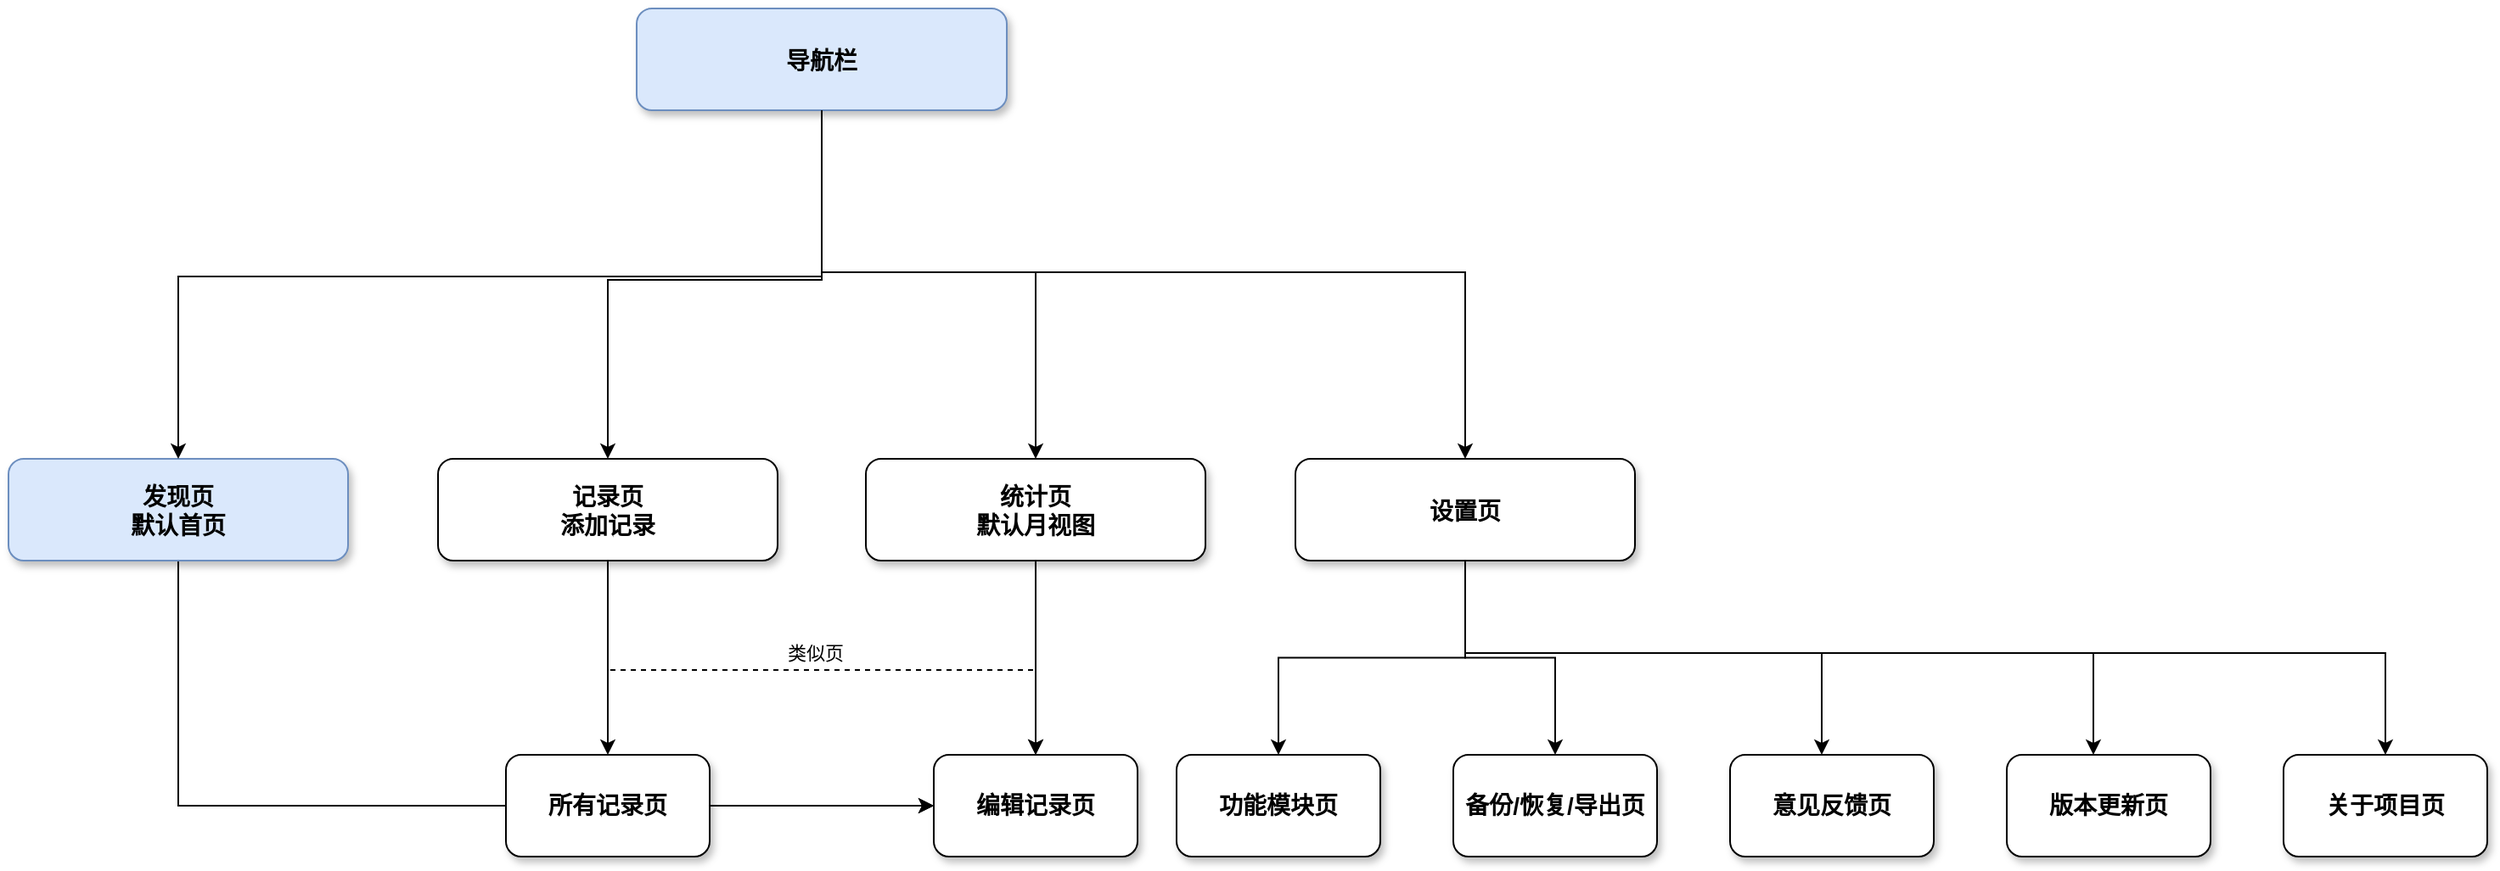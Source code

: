 <mxfile version="16.5.3" type="github">
  <diagram name="Page-1" id="97916047-d0de-89f5-080d-49f4d83e522f">
    <mxGraphModel dx="2031" dy="1089" grid="1" gridSize="10" guides="1" tooltips="1" connect="1" arrows="1" fold="1" page="1" pageScale="1.5" pageWidth="1169" pageHeight="827" background="none" math="0" shadow="0">
      <root>
        <mxCell id="0" />
        <mxCell id="1" parent="0" />
        <mxCell id="HV4kGWUIBfGor4adAAQZ-56" style="edgeStyle=orthogonalEdgeStyle;rounded=0;orthogonalLoop=1;jettySize=auto;html=1;exitX=0.5;exitY=1;exitDx=0;exitDy=0;" parent="1" source="3" target="HV4kGWUIBfGor4adAAQZ-55" edge="1">
          <mxGeometry relative="1" as="geometry">
            <Array as="points">
              <mxPoint x="898" y="335.5" />
              <mxPoint x="477" y="335.5" />
            </Array>
            <mxPoint x="898" y="515.5" as="sourcePoint" />
          </mxGeometry>
        </mxCell>
        <mxCell id="HV4kGWUIBfGor4adAAQZ-57" style="edgeStyle=orthogonalEdgeStyle;rounded=0;orthogonalLoop=1;jettySize=auto;html=1;exitX=0.5;exitY=1;exitDx=0;exitDy=0;" parent="1" source="3" target="6" edge="1">
          <mxGeometry relative="1" as="geometry">
            <Array as="points">
              <mxPoint x="618" y="335.5" />
              <mxPoint x="477" y="335.5" />
            </Array>
            <mxPoint x="618" y="515.5" as="sourcePoint" />
          </mxGeometry>
        </mxCell>
        <mxCell id="3" value="导航栏" style="rounded=1;shadow=1;fontStyle=1;fontSize=14;fillColor=#dae8fc;strokeColor=#6c8ebf;flipH=1;flipV=1;" parent="1" vertex="1">
          <mxGeometry x="410" y="180" width="218" height="60" as="geometry" />
        </mxCell>
        <mxCell id="67sv7QCmZ2aAzov5QZb7-14" style="edgeStyle=orthogonalEdgeStyle;rounded=0;orthogonalLoop=1;jettySize=auto;html=1;exitX=0.5;exitY=1;exitDx=0;exitDy=0;" edge="1" parent="1" source="4" target="67sv7QCmZ2aAzov5QZb7-12">
          <mxGeometry relative="1" as="geometry">
            <mxPoint x="60" y="505.5" as="sourcePoint" />
            <Array as="points">
              <mxPoint x="140" y="650" />
            </Array>
          </mxGeometry>
        </mxCell>
        <mxCell id="4" value="发现页&#xa;默认首页" style="rounded=1;shadow=1;fontStyle=1;fontSize=14;fillColor=#dae8fc;strokeColor=#6c8ebf;align=center;flipH=1;flipV=1;" parent="1" vertex="1">
          <mxGeometry x="40" y="445.5" width="200" height="60" as="geometry" />
        </mxCell>
        <mxCell id="67sv7QCmZ2aAzov5QZb7-23" style="edgeStyle=orthogonalEdgeStyle;rounded=0;orthogonalLoop=1;jettySize=auto;html=1;dashed=1;exitX=0.5;exitY=1;exitDx=0;exitDy=0;entryX=0.5;entryY=0;entryDx=0;entryDy=0;" edge="1" parent="1" source="5" target="67sv7QCmZ2aAzov5QZb7-12">
          <mxGeometry relative="1" as="geometry">
            <Array as="points">
              <mxPoint x="393" y="570" />
              <mxPoint x="645" y="570" />
            </Array>
          </mxGeometry>
        </mxCell>
        <mxCell id="67sv7QCmZ2aAzov5QZb7-24" value="类似页" style="edgeLabel;html=1;align=center;verticalAlign=middle;resizable=0;points=[];" vertex="1" connectable="0" parent="67sv7QCmZ2aAzov5QZb7-23">
          <mxGeometry x="-0.317" y="-2" relative="1" as="geometry">
            <mxPoint x="61" y="-12" as="offset" />
          </mxGeometry>
        </mxCell>
        <mxCell id="67sv7QCmZ2aAzov5QZb7-26" value="" style="edgeStyle=orthogonalEdgeStyle;rounded=0;orthogonalLoop=1;jettySize=auto;html=1;fontColor=#808080;" edge="1" parent="1" source="5" target="67sv7QCmZ2aAzov5QZb7-25">
          <mxGeometry relative="1" as="geometry" />
        </mxCell>
        <mxCell id="5" value="记录页&#xa;添加记录" style="rounded=1;shadow=1;fontStyle=1;fontSize=14;flipH=1;flipV=1;" parent="1" vertex="1">
          <mxGeometry x="293" y="445.5" width="200" height="60" as="geometry" />
        </mxCell>
        <mxCell id="67sv7QCmZ2aAzov5QZb7-11" value="" style="edgeStyle=orthogonalEdgeStyle;rounded=0;orthogonalLoop=1;jettySize=auto;html=1;" edge="1" parent="1" source="6" target="67sv7QCmZ2aAzov5QZb7-12">
          <mxGeometry relative="1" as="geometry">
            <mxPoint x="620.429" y="500" as="targetPoint" />
          </mxGeometry>
        </mxCell>
        <mxCell id="6" value="统计页&#xa;默认月视图" style="rounded=1;shadow=1;fontStyle=1;fontSize=14;flipH=1;flipV=1;" parent="1" vertex="1">
          <mxGeometry x="545" y="445.5" width="200" height="60" as="geometry" />
        </mxCell>
        <mxCell id="67sv7QCmZ2aAzov5QZb7-29" value="" style="edgeStyle=orthogonalEdgeStyle;rounded=0;orthogonalLoop=1;jettySize=auto;html=1;fontColor=#808080;" edge="1" parent="1" source="HV4kGWUIBfGor4adAAQZ-55" target="67sv7QCmZ2aAzov5QZb7-28">
          <mxGeometry relative="1" as="geometry" />
        </mxCell>
        <mxCell id="67sv7QCmZ2aAzov5QZb7-31" value="" style="edgeStyle=orthogonalEdgeStyle;rounded=0;orthogonalLoop=1;jettySize=auto;html=1;fontColor=#808080;" edge="1" parent="1" source="HV4kGWUIBfGor4adAAQZ-55" target="67sv7QCmZ2aAzov5QZb7-30">
          <mxGeometry relative="1" as="geometry" />
        </mxCell>
        <mxCell id="67sv7QCmZ2aAzov5QZb7-34" value="" style="edgeStyle=orthogonalEdgeStyle;rounded=0;orthogonalLoop=1;jettySize=auto;html=1;fontColor=#808080;" edge="1" parent="1" source="HV4kGWUIBfGor4adAAQZ-55" target="67sv7QCmZ2aAzov5QZb7-33">
          <mxGeometry relative="1" as="geometry">
            <Array as="points">
              <mxPoint x="898" y="560" />
              <mxPoint x="1108" y="560" />
            </Array>
          </mxGeometry>
        </mxCell>
        <mxCell id="67sv7QCmZ2aAzov5QZb7-36" value="" style="edgeStyle=orthogonalEdgeStyle;rounded=0;orthogonalLoop=1;jettySize=auto;html=1;fontColor=#808080;" edge="1" parent="1" source="HV4kGWUIBfGor4adAAQZ-55" target="67sv7QCmZ2aAzov5QZb7-35">
          <mxGeometry relative="1" as="geometry">
            <Array as="points">
              <mxPoint x="898" y="560" />
              <mxPoint x="1268" y="560" />
            </Array>
          </mxGeometry>
        </mxCell>
        <mxCell id="67sv7QCmZ2aAzov5QZb7-38" value="" style="edgeStyle=orthogonalEdgeStyle;rounded=0;orthogonalLoop=1;jettySize=auto;html=1;fontColor=#808080;" edge="1" parent="1" source="HV4kGWUIBfGor4adAAQZ-55" target="67sv7QCmZ2aAzov5QZb7-37">
          <mxGeometry relative="1" as="geometry">
            <Array as="points">
              <mxPoint x="898" y="560" />
              <mxPoint x="1440" y="560" />
            </Array>
          </mxGeometry>
        </mxCell>
        <mxCell id="HV4kGWUIBfGor4adAAQZ-55" value="设置页" style="rounded=1;shadow=1;fontStyle=1;fontSize=14;flipH=1;flipV=1;" parent="1" vertex="1">
          <mxGeometry x="798" y="445.5" width="200" height="60" as="geometry" />
        </mxCell>
        <mxCell id="67sv7QCmZ2aAzov5QZb7-12" value="编辑记录页" style="whiteSpace=wrap;html=1;fontSize=14;rounded=1;shadow=1;fontStyle=1;flipH=1;flipV=1;" vertex="1" parent="1">
          <mxGeometry x="585" y="620" width="120" height="60" as="geometry" />
        </mxCell>
        <mxCell id="HV4kGWUIBfGor4adAAQZ-59" style="edgeStyle=orthogonalEdgeStyle;rounded=0;orthogonalLoop=1;jettySize=auto;html=1;exitX=0.5;exitY=1;exitDx=0;exitDy=0;entryX=0.5;entryY=0;entryDx=0;entryDy=0;" parent="1" source="3" target="4" edge="1">
          <mxGeometry relative="1" as="geometry">
            <mxPoint x="481" y="305.5" as="sourcePoint" />
            <mxPoint x="60" y="445.5" as="targetPoint" />
            <Array as="points">
              <mxPoint x="519" y="338" />
              <mxPoint x="140" y="338" />
            </Array>
          </mxGeometry>
        </mxCell>
        <mxCell id="67sv7QCmZ2aAzov5QZb7-27" style="edgeStyle=orthogonalEdgeStyle;rounded=0;orthogonalLoop=1;jettySize=auto;html=1;fontColor=#808080;" edge="1" parent="1" source="67sv7QCmZ2aAzov5QZb7-25" target="67sv7QCmZ2aAzov5QZb7-12">
          <mxGeometry relative="1" as="geometry" />
        </mxCell>
        <mxCell id="67sv7QCmZ2aAzov5QZb7-25" value="所有记录页" style="whiteSpace=wrap;html=1;fontSize=14;rounded=1;shadow=1;fontStyle=1;" vertex="1" parent="1">
          <mxGeometry x="333" y="620" width="120" height="60" as="geometry" />
        </mxCell>
        <mxCell id="67sv7QCmZ2aAzov5QZb7-28" value="功能模块页" style="whiteSpace=wrap;html=1;fontSize=14;rounded=1;shadow=1;fontStyle=1;" vertex="1" parent="1">
          <mxGeometry x="728" y="620" width="120" height="60" as="geometry" />
        </mxCell>
        <mxCell id="67sv7QCmZ2aAzov5QZb7-30" value="备份/恢复/导出页" style="whiteSpace=wrap;html=1;fontSize=14;rounded=1;shadow=1;fontStyle=1;" vertex="1" parent="1">
          <mxGeometry x="891" y="620" width="120" height="60" as="geometry" />
        </mxCell>
        <mxCell id="67sv7QCmZ2aAzov5QZb7-33" value="意见反馈页" style="whiteSpace=wrap;html=1;fontSize=14;rounded=1;shadow=1;fontStyle=1;" vertex="1" parent="1">
          <mxGeometry x="1054" y="620" width="120" height="60" as="geometry" />
        </mxCell>
        <mxCell id="67sv7QCmZ2aAzov5QZb7-35" value="版本更新页" style="whiteSpace=wrap;html=1;fontSize=14;rounded=1;shadow=1;fontStyle=1;" vertex="1" parent="1">
          <mxGeometry x="1217" y="620" width="120" height="60" as="geometry" />
        </mxCell>
        <mxCell id="67sv7QCmZ2aAzov5QZb7-37" value="关于项目页" style="whiteSpace=wrap;html=1;fontSize=14;rounded=1;shadow=1;fontStyle=1;" vertex="1" parent="1">
          <mxGeometry x="1380" y="620" width="120" height="60" as="geometry" />
        </mxCell>
        <mxCell id="HV4kGWUIBfGor4adAAQZ-58" style="edgeStyle=orthogonalEdgeStyle;rounded=0;orthogonalLoop=1;jettySize=auto;html=1;exitX=0.5;exitY=1;exitDx=0;exitDy=0;entryX=0.5;entryY=0;entryDx=0;entryDy=0;" parent="1" source="3" target="5" edge="1">
          <mxGeometry relative="1" as="geometry">
            <Array as="points">
              <mxPoint x="477" y="340" />
              <mxPoint x="379" y="340" />
            </Array>
          </mxGeometry>
        </mxCell>
      </root>
    </mxGraphModel>
  </diagram>
</mxfile>

